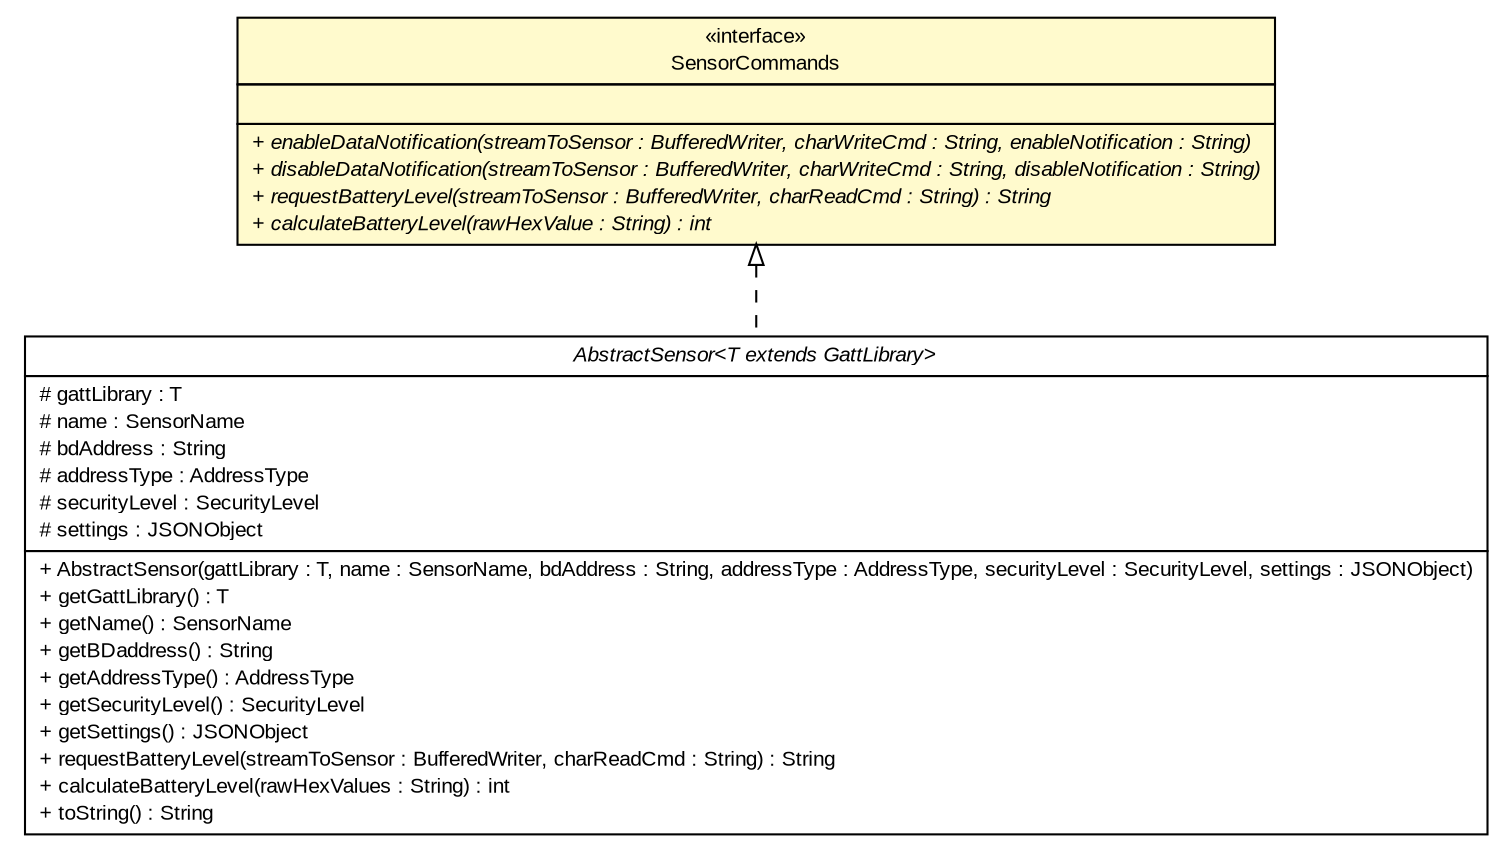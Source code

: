 #!/usr/local/bin/dot
#
# Class diagram 
# Generated by UMLGraph version R5_6 (http://www.umlgraph.org/)
#

digraph G {
	edge [fontname="arial",fontsize=10,labelfontname="arial",labelfontsize=10];
	node [fontname="arial",fontsize=10,shape=plaintext];
	nodesep=0.25;
	ranksep=0.5;
	// de.fhg.fit.biomos.sensorplatform.sensor.SensorCommands
	c4936 [label=<<table title="de.fhg.fit.biomos.sensorplatform.sensor.SensorCommands" border="0" cellborder="1" cellspacing="0" cellpadding="2" port="p" bgcolor="lemonChiffon" href="./SensorCommands.html">
		<tr><td><table border="0" cellspacing="0" cellpadding="1">
<tr><td align="center" balign="center"> &#171;interface&#187; </td></tr>
<tr><td align="center" balign="center"> SensorCommands </td></tr>
		</table></td></tr>
		<tr><td><table border="0" cellspacing="0" cellpadding="1">
<tr><td align="left" balign="left">  </td></tr>
		</table></td></tr>
		<tr><td><table border="0" cellspacing="0" cellpadding="1">
<tr><td align="left" balign="left"><font face="arial italic" point-size="10.0"> + enableDataNotification(streamToSensor : BufferedWriter, charWriteCmd : String, enableNotification : String) </font></td></tr>
<tr><td align="left" balign="left"><font face="arial italic" point-size="10.0"> + disableDataNotification(streamToSensor : BufferedWriter, charWriteCmd : String, disableNotification : String) </font></td></tr>
<tr><td align="left" balign="left"><font face="arial italic" point-size="10.0"> + requestBatteryLevel(streamToSensor : BufferedWriter, charReadCmd : String) : String </font></td></tr>
<tr><td align="left" balign="left"><font face="arial italic" point-size="10.0"> + calculateBatteryLevel(rawHexValue : String) : int </font></td></tr>
		</table></td></tr>
		</table>>, URL="./SensorCommands.html", fontname="arial", fontcolor="black", fontsize=10.0];
	// de.fhg.fit.biomos.sensorplatform.sensor.AbstractSensor<T extends de.fhg.fit.biomos.sensorplatform.gatt.GattLibrary>
	c4939 [label=<<table title="de.fhg.fit.biomos.sensorplatform.sensor.AbstractSensor" border="0" cellborder="1" cellspacing="0" cellpadding="2" port="p" href="./AbstractSensor.html">
		<tr><td><table border="0" cellspacing="0" cellpadding="1">
<tr><td align="center" balign="center"><font face="arial italic"> AbstractSensor&lt;T extends GattLibrary&gt; </font></td></tr>
		</table></td></tr>
		<tr><td><table border="0" cellspacing="0" cellpadding="1">
<tr><td align="left" balign="left"> # gattLibrary : T </td></tr>
<tr><td align="left" balign="left"> # name : SensorName </td></tr>
<tr><td align="left" balign="left"> # bdAddress : String </td></tr>
<tr><td align="left" balign="left"> # addressType : AddressType </td></tr>
<tr><td align="left" balign="left"> # securityLevel : SecurityLevel </td></tr>
<tr><td align="left" balign="left"> # settings : JSONObject </td></tr>
		</table></td></tr>
		<tr><td><table border="0" cellspacing="0" cellpadding="1">
<tr><td align="left" balign="left"> + AbstractSensor(gattLibrary : T, name : SensorName, bdAddress : String, addressType : AddressType, securityLevel : SecurityLevel, settings : JSONObject) </td></tr>
<tr><td align="left" balign="left"> + getGattLibrary() : T </td></tr>
<tr><td align="left" balign="left"> + getName() : SensorName </td></tr>
<tr><td align="left" balign="left"> + getBDaddress() : String </td></tr>
<tr><td align="left" balign="left"> + getAddressType() : AddressType </td></tr>
<tr><td align="left" balign="left"> + getSecurityLevel() : SecurityLevel </td></tr>
<tr><td align="left" balign="left"> + getSettings() : JSONObject </td></tr>
<tr><td align="left" balign="left"> + requestBatteryLevel(streamToSensor : BufferedWriter, charReadCmd : String) : String </td></tr>
<tr><td align="left" balign="left"> + calculateBatteryLevel(rawHexValues : String) : int </td></tr>
<tr><td align="left" balign="left"> + toString() : String </td></tr>
		</table></td></tr>
		</table>>, URL="./AbstractSensor.html", fontname="arial", fontcolor="black", fontsize=10.0];
	//de.fhg.fit.biomos.sensorplatform.sensor.AbstractSensor<T extends de.fhg.fit.biomos.sensorplatform.gatt.GattLibrary> implements de.fhg.fit.biomos.sensorplatform.sensor.SensorCommands
	c4936:p -> c4939:p [dir=back,arrowtail=empty,style=dashed];
}

